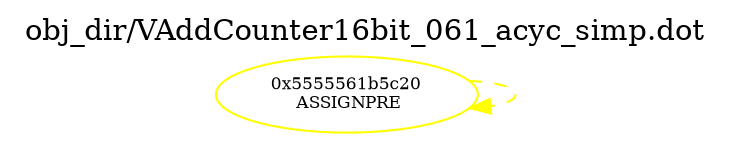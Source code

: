 digraph v3graph {
	graph	[label="obj_dir/VAddCounter16bit_061_acyc_simp.dot",
		 labelloc=t, labeljust=l,
		 //size="7.5,10",
		 rankdir=TB];
	n0	[fontsize=8 label="0x5555561b5c20\n ASSIGNPRE", color=yellow];
	n0 -> n0 [fontsize=8 label="" weight=3 color=yellow style=dashed];
}
